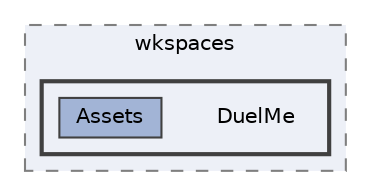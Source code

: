 digraph "C:/Users/David/wkspaces/DuelMe"
{
 // LATEX_PDF_SIZE
  bgcolor="transparent";
  edge [fontname=Helvetica,fontsize=10,labelfontname=Helvetica,labelfontsize=10];
  node [fontname=Helvetica,fontsize=10,shape=box,height=0.2,width=0.4];
  compound=true
  subgraph clusterdir_d03885246269c8efffe647468bb32631 {
    graph [ bgcolor="#edf0f7", pencolor="grey50", label="wkspaces", fontname=Helvetica,fontsize=10 style="filled,dashed", URL="dir_d03885246269c8efffe647468bb32631.html",tooltip=""]
  subgraph clusterdir_de7f1e90caf8c828f8b7742677c87556 {
    graph [ bgcolor="#edf0f7", pencolor="grey25", label="", fontname=Helvetica,fontsize=10 style="filled,bold", URL="dir_de7f1e90caf8c828f8b7742677c87556.html",tooltip=""]
    dir_de7f1e90caf8c828f8b7742677c87556 [shape=plaintext, label="DuelMe"];
  dir_49914620e1c673ee7ed3ed8b31936ad7 [label="Assets", fillcolor="#a2b4d6", color="grey25", style="filled", URL="dir_49914620e1c673ee7ed3ed8b31936ad7.html",tooltip=""];
  }
  }
}
